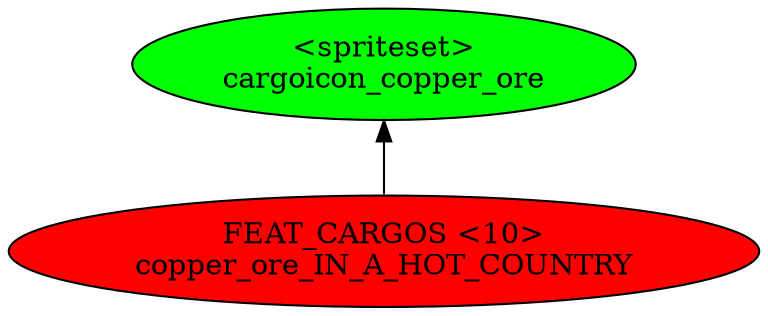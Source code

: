 digraph {
rankdir="BT"
cargoicon_copper_ore [fillcolor=green style="filled" label="<spriteset>\ncargoicon_copper_ore"]
copper_ore_IN_A_HOT_COUNTRY [fillcolor=red style="filled" label="FEAT_CARGOS <10>\ncopper_ore_IN_A_HOT_COUNTRY"]
copper_ore_IN_A_HOT_COUNTRY->cargoicon_copper_ore
}
